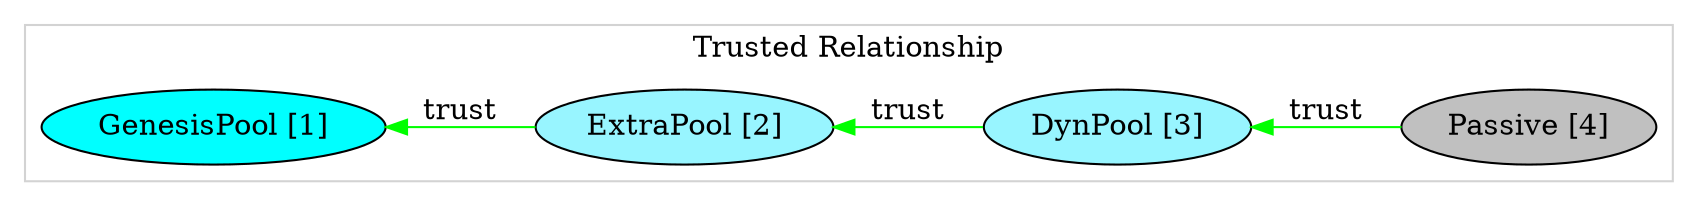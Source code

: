 digraph G {
    rankdir = LR;

	"GenesisPool [1]" [fillcolor=cyan, style="filled"]
	"ExtraPool [2]"   [fillcolor=cadetblue1, style="filled"]
	"DynPool [3]"     [fillcolor=cadetblue1, style="filled"]
	"Passive [4]"     [fillcolor=grey, style="filled"]
	
    subgraph cluster_trusted {
        color = lightgrey;
        label = "Trusted Relationship";
        node [ style = filled; color = cadetblue1 ];

        "GenesisPool [1]" -> "ExtraPool [2]" -> "DynPool [3]" -> "Passive [4]" [label = "trust", color=green, dir = back] ;
    }
}
